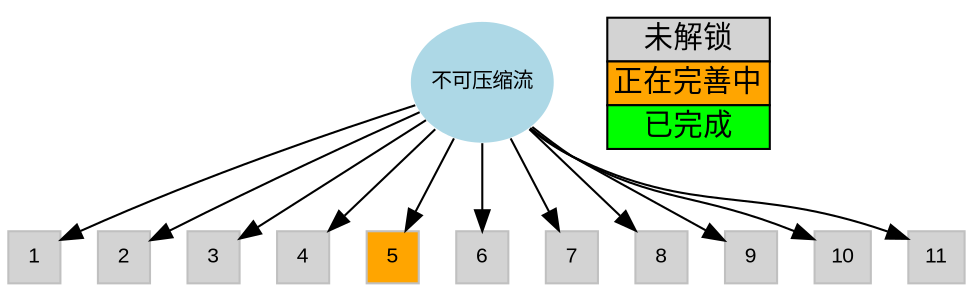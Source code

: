 
  digraph G {

      incompressible[label="不可压缩流", tooltip="简短介绍", fontname="Arial", fontsize=10, height=.8,width=.8,shape="ellipse",style="filled", color=none,fillcolor=lightblue,href="https://gitlab.com",target="_top"];

      incompressible_SRFPimpleFoam[label="1", tooltip="SRFPimpleFoam", fontname="Arial", fontsize=10, height=.35,width=.35,shape="box",style="filled", fillcolor=lightgray, color=gray,href="https://gitlab.com",target="_top"];
      incompressible_SRFSimpleFoam[label="2", tooltip="SRFSimpleFoam", fontname="Arial", fontsize=10, height=.35,width=.35,shape="box",style="filled", fillcolor=lightgray, color=gray,href="https://gitlab.com",target="_top"];
      incompressible_adjointShapeOptimizationFoam[label="3", tooltip="adjointShapeOptimizationFoam", fontname="Arial", fontsize=10, height=.35,width=.35,shape="box",style="filled", fillcolor=lightgray, color=gray,href="https://gitlab.com",target="_top"];
      incompressible_boundaryFoam[label="4", tooltip="boundaryFoam", fontname="Arial", fontsize=10, height=.35,width=.35,shape="box",style="filled", fillcolor=lightgray, color=gray,href="https://gitlab.com",target="_top"];
      incompressible_icoFoam[label="5", tooltip="icoFoam", fontname="Arial", fontsize=10, height=.35,width=.35,shape="box",style="filled", fillcolor=orange, color=gray,href="https://oflab.gitlab.io/tutorials/incompressible/icoFoam/index.html",target="_top"];
      incompressible_nonNewtonianIcoFoam[label="6", tooltip="nonNewtonianIcoFoam", fontname="Arial", fontsize=10, height=.35,width=.35,shape="box",style="filled", fillcolor=lightgray, color=gray,href="https://gitlab.com",target="_top"];
      incompressible_pimpleFoam[label="7", tooltip="rhoSimpleFoam", fontname="Arial", fontsize=10, height=.35,width=.35,shape="box",style="filled", fillcolor=lightgray, color=gray,href="https://gitlab.com",target="_top"];
      incompressible_pisoFoam[label="8", tooltip="pimpleFoam", fontname="Arial", fontsize=10, height=.35,width=.35,shape="box",style="filled", fillcolor=lightgray, color=gray,href="https://gitlab.com",target="_top"];
      incompressible_porousSimpleFoam[label="9", tooltip="porousSimpleFoam", fontname="Arial", fontsize=10, height=.35,width=.35,shape="box",style="filled", fillcolor=lightgray, color=gray,href="https://gitlab.com",target="_top"];
      incompressible_shallowWaterFoam[label="10", tooltip="shallowWaterFoam", fontname="Arial", fontsize=10, height=.35,width=.35,shape="box",style="filled", fillcolor=lightgray, color=gray,href="https://gitlab.com",target="_top"];
      incompressible_simpleFoam[label="11", tooltip="simpleFoam", fontname="Arial", fontsize=10, height=.35,width=.35,shape="box",style="filled", fillcolor=lightgray, color=gray,href="https://gitlab.com",target="_top"];
      // 连接
      incompressible -> incompressible_SRFPimpleFoam;
      incompressible -> incompressible_SRFSimpleFoam;
      incompressible -> incompressible_adjointShapeOptimizationFoam;
      incompressible -> incompressible_boundaryFoam;
      incompressible -> incompressible_icoFoam;
      incompressible -> incompressible_nonNewtonianIcoFoam;
      incompressible -> incompressible_pimpleFoam;
      incompressible -> incompressible_pisoFoam;
      incompressible -> incompressible_porousSimpleFoam;
      incompressible -> incompressible_shallowWaterFoam;
      incompressible -> incompressible_simpleFoam;

      node [shape=plaintext]
      legend [
    fontname="Arial"
   label=<
     <table border="0" cellborder="1" cellspacing="0">
       <tr><td bgcolor="lightgray">未解锁</td></tr>
       <tr><td bgcolor="orange"><font color="black">正在完善中</font></td></tr>
       <tr><td bgcolor="lime"><font color="black">已完成</font></td></tr>
     </table>>
  ];
  }